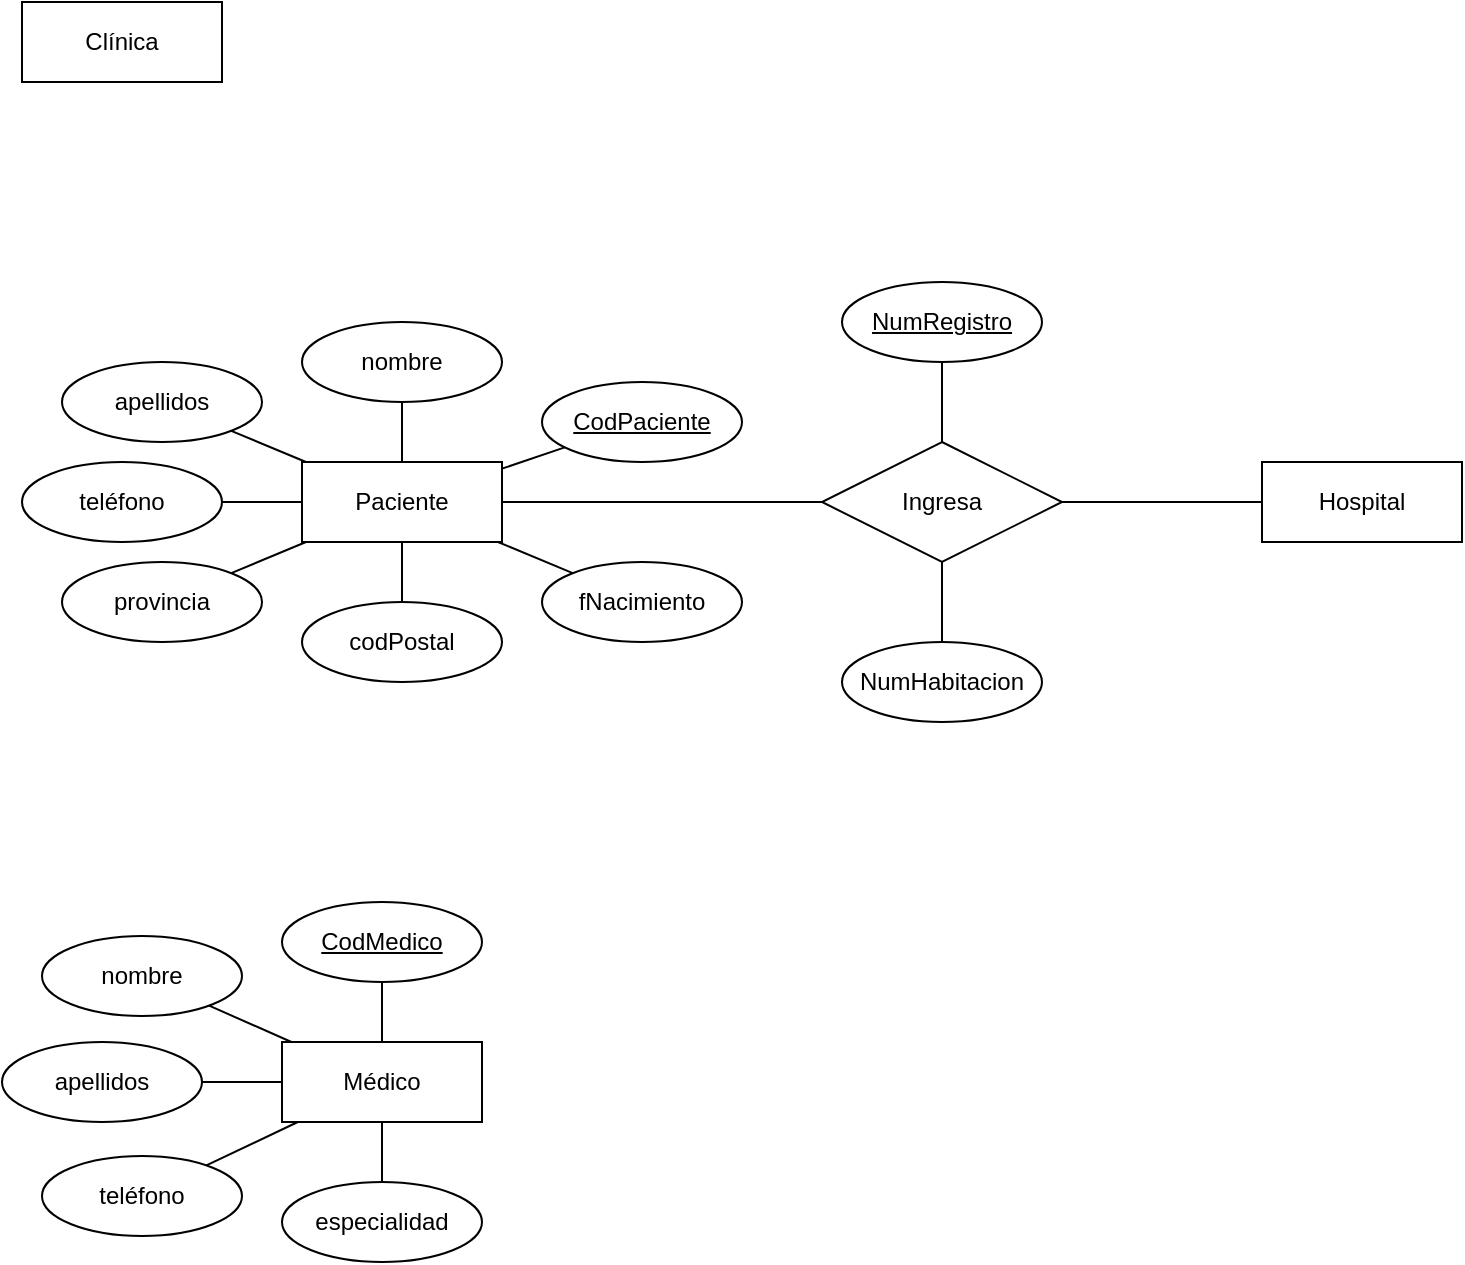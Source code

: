<mxfile version="24.8.1">
  <diagram name="Página-1" id="OM9QJlv7rs2KJ2Hx93Fb">
    <mxGraphModel dx="555" dy="876" grid="1" gridSize="10" guides="1" tooltips="1" connect="1" arrows="1" fold="1" page="1" pageScale="1" pageWidth="827" pageHeight="1169" math="0" shadow="0">
      <root>
        <mxCell id="0" />
        <mxCell id="1" parent="0" />
        <mxCell id="q-Yn26P4vF6KLxeXFJKJ-1" value="Clínica" style="whiteSpace=wrap;html=1;align=center;" vertex="1" parent="1">
          <mxGeometry x="50" y="70" width="100" height="40" as="geometry" />
        </mxCell>
        <mxCell id="q-Yn26P4vF6KLxeXFJKJ-2" value="Paciente" style="whiteSpace=wrap;html=1;align=center;" vertex="1" parent="1">
          <mxGeometry x="190" y="300" width="100" height="40" as="geometry" />
        </mxCell>
        <mxCell id="q-Yn26P4vF6KLxeXFJKJ-3" value="nombre" style="ellipse;whiteSpace=wrap;html=1;align=center;" vertex="1" parent="1">
          <mxGeometry x="190" y="230" width="100" height="40" as="geometry" />
        </mxCell>
        <mxCell id="q-Yn26P4vF6KLxeXFJKJ-4" value="" style="endArrow=none;html=1;rounded=0;" edge="1" parent="1" source="q-Yn26P4vF6KLxeXFJKJ-2" target="q-Yn26P4vF6KLxeXFJKJ-3">
          <mxGeometry relative="1" as="geometry">
            <mxPoint x="200" y="470" as="sourcePoint" />
            <mxPoint x="360" y="470" as="targetPoint" />
          </mxGeometry>
        </mxCell>
        <mxCell id="q-Yn26P4vF6KLxeXFJKJ-5" value="CodPaciente" style="ellipse;whiteSpace=wrap;html=1;align=center;fontStyle=4;" vertex="1" parent="1">
          <mxGeometry x="310" y="260" width="100" height="40" as="geometry" />
        </mxCell>
        <mxCell id="q-Yn26P4vF6KLxeXFJKJ-6" value="" style="endArrow=none;html=1;rounded=0;" edge="1" parent="1" source="q-Yn26P4vF6KLxeXFJKJ-5" target="q-Yn26P4vF6KLxeXFJKJ-2">
          <mxGeometry relative="1" as="geometry">
            <mxPoint x="228" y="310" as="sourcePoint" />
            <mxPoint x="170" y="258" as="targetPoint" />
          </mxGeometry>
        </mxCell>
        <mxCell id="q-Yn26P4vF6KLxeXFJKJ-7" value="apellidos" style="ellipse;whiteSpace=wrap;html=1;align=center;" vertex="1" parent="1">
          <mxGeometry x="70" y="250" width="100" height="40" as="geometry" />
        </mxCell>
        <mxCell id="q-Yn26P4vF6KLxeXFJKJ-8" value="" style="endArrow=none;html=1;rounded=0;" edge="1" parent="1" target="q-Yn26P4vF6KLxeXFJKJ-7" source="q-Yn26P4vF6KLxeXFJKJ-2">
          <mxGeometry relative="1" as="geometry">
            <mxPoint x="204" y="420" as="sourcePoint" />
            <mxPoint x="346" y="590" as="targetPoint" />
          </mxGeometry>
        </mxCell>
        <mxCell id="q-Yn26P4vF6KLxeXFJKJ-9" value="teléfono" style="ellipse;whiteSpace=wrap;html=1;align=center;" vertex="1" parent="1">
          <mxGeometry x="50" y="300" width="100" height="40" as="geometry" />
        </mxCell>
        <mxCell id="q-Yn26P4vF6KLxeXFJKJ-10" value="" style="endArrow=none;html=1;rounded=0;" edge="1" parent="1" target="q-Yn26P4vF6KLxeXFJKJ-9" source="q-Yn26P4vF6KLxeXFJKJ-2">
          <mxGeometry relative="1" as="geometry">
            <mxPoint x="190" y="367" as="sourcePoint" />
            <mxPoint x="346" y="650" as="targetPoint" />
          </mxGeometry>
        </mxCell>
        <mxCell id="q-Yn26P4vF6KLxeXFJKJ-11" value="provincia" style="ellipse;whiteSpace=wrap;html=1;align=center;" vertex="1" parent="1">
          <mxGeometry x="70" y="350" width="100" height="40" as="geometry" />
        </mxCell>
        <mxCell id="q-Yn26P4vF6KLxeXFJKJ-12" value="" style="endArrow=none;html=1;rounded=0;" edge="1" parent="1" target="q-Yn26P4vF6KLxeXFJKJ-11" source="q-Yn26P4vF6KLxeXFJKJ-2">
          <mxGeometry relative="1" as="geometry">
            <mxPoint x="220" y="383" as="sourcePoint" />
            <mxPoint x="376" y="700" as="targetPoint" />
          </mxGeometry>
        </mxCell>
        <mxCell id="q-Yn26P4vF6KLxeXFJKJ-13" value="codPostal" style="ellipse;whiteSpace=wrap;html=1;align=center;" vertex="1" parent="1">
          <mxGeometry x="190" y="370" width="100" height="40" as="geometry" />
        </mxCell>
        <mxCell id="q-Yn26P4vF6KLxeXFJKJ-14" value="" style="endArrow=none;html=1;rounded=0;" edge="1" parent="1" target="q-Yn26P4vF6KLxeXFJKJ-13" source="q-Yn26P4vF6KLxeXFJKJ-2">
          <mxGeometry relative="1" as="geometry">
            <mxPoint x="339" y="340" as="sourcePoint" />
            <mxPoint x="486" y="703" as="targetPoint" />
          </mxGeometry>
        </mxCell>
        <mxCell id="q-Yn26P4vF6KLxeXFJKJ-15" value="fNacimiento" style="ellipse;whiteSpace=wrap;html=1;align=center;" vertex="1" parent="1">
          <mxGeometry x="310" y="350" width="100" height="40" as="geometry" />
        </mxCell>
        <mxCell id="q-Yn26P4vF6KLxeXFJKJ-16" value="" style="endArrow=none;html=1;rounded=0;" edge="1" parent="1" target="q-Yn26P4vF6KLxeXFJKJ-15" source="q-Yn26P4vF6KLxeXFJKJ-2">
          <mxGeometry relative="1" as="geometry">
            <mxPoint x="348" y="330" as="sourcePoint" />
            <mxPoint x="589" y="693" as="targetPoint" />
          </mxGeometry>
        </mxCell>
        <mxCell id="q-Yn26P4vF6KLxeXFJKJ-17" value="Ingresa" style="shape=rhombus;perimeter=rhombusPerimeter;whiteSpace=wrap;html=1;align=center;" vertex="1" parent="1">
          <mxGeometry x="450" y="290" width="120" height="60" as="geometry" />
        </mxCell>
        <mxCell id="q-Yn26P4vF6KLxeXFJKJ-18" value="" style="endArrow=none;html=1;rounded=0;" edge="1" parent="1" source="q-Yn26P4vF6KLxeXFJKJ-2" target="q-Yn26P4vF6KLxeXFJKJ-17">
          <mxGeometry relative="1" as="geometry">
            <mxPoint x="284" y="350" as="sourcePoint" />
            <mxPoint x="345" y="386" as="targetPoint" />
          </mxGeometry>
        </mxCell>
        <mxCell id="q-Yn26P4vF6KLxeXFJKJ-19" value="Médico" style="whiteSpace=wrap;html=1;align=center;" vertex="1" parent="1">
          <mxGeometry x="180" y="590" width="100" height="40" as="geometry" />
        </mxCell>
        <mxCell id="q-Yn26P4vF6KLxeXFJKJ-20" value="nombre" style="ellipse;whiteSpace=wrap;html=1;align=center;" vertex="1" parent="1">
          <mxGeometry x="60" y="537" width="100" height="40" as="geometry" />
        </mxCell>
        <mxCell id="q-Yn26P4vF6KLxeXFJKJ-21" value="" style="endArrow=none;html=1;rounded=0;" edge="1" parent="1" source="q-Yn26P4vF6KLxeXFJKJ-19" target="q-Yn26P4vF6KLxeXFJKJ-20">
          <mxGeometry relative="1" as="geometry">
            <mxPoint x="190" y="760" as="sourcePoint" />
            <mxPoint x="350" y="760" as="targetPoint" />
          </mxGeometry>
        </mxCell>
        <mxCell id="q-Yn26P4vF6KLxeXFJKJ-22" value="CodMedico" style="ellipse;whiteSpace=wrap;html=1;align=center;fontStyle=4;" vertex="1" parent="1">
          <mxGeometry x="180" y="520" width="100" height="40" as="geometry" />
        </mxCell>
        <mxCell id="q-Yn26P4vF6KLxeXFJKJ-23" value="" style="endArrow=none;html=1;rounded=0;" edge="1" parent="1" source="q-Yn26P4vF6KLxeXFJKJ-22" target="q-Yn26P4vF6KLxeXFJKJ-19">
          <mxGeometry relative="1" as="geometry">
            <mxPoint x="218" y="600" as="sourcePoint" />
            <mxPoint x="160" y="548" as="targetPoint" />
          </mxGeometry>
        </mxCell>
        <mxCell id="q-Yn26P4vF6KLxeXFJKJ-24" value="apellidos" style="ellipse;whiteSpace=wrap;html=1;align=center;" vertex="1" parent="1">
          <mxGeometry x="40" y="590" width="100" height="40" as="geometry" />
        </mxCell>
        <mxCell id="q-Yn26P4vF6KLxeXFJKJ-25" value="" style="endArrow=none;html=1;rounded=0;" edge="1" parent="1" source="q-Yn26P4vF6KLxeXFJKJ-19" target="q-Yn26P4vF6KLxeXFJKJ-24">
          <mxGeometry relative="1" as="geometry">
            <mxPoint x="194" y="710" as="sourcePoint" />
            <mxPoint x="336" y="880" as="targetPoint" />
          </mxGeometry>
        </mxCell>
        <mxCell id="q-Yn26P4vF6KLxeXFJKJ-26" value="teléfono" style="ellipse;whiteSpace=wrap;html=1;align=center;" vertex="1" parent="1">
          <mxGeometry x="60" y="647" width="100" height="40" as="geometry" />
        </mxCell>
        <mxCell id="q-Yn26P4vF6KLxeXFJKJ-27" value="" style="endArrow=none;html=1;rounded=0;" edge="1" parent="1" source="q-Yn26P4vF6KLxeXFJKJ-19" target="q-Yn26P4vF6KLxeXFJKJ-26">
          <mxGeometry relative="1" as="geometry">
            <mxPoint x="180" y="657" as="sourcePoint" />
            <mxPoint x="336" y="940" as="targetPoint" />
          </mxGeometry>
        </mxCell>
        <mxCell id="q-Yn26P4vF6KLxeXFJKJ-32" value="especialidad" style="ellipse;whiteSpace=wrap;html=1;align=center;" vertex="1" parent="1">
          <mxGeometry x="180" y="660" width="100" height="40" as="geometry" />
        </mxCell>
        <mxCell id="q-Yn26P4vF6KLxeXFJKJ-33" value="" style="endArrow=none;html=1;rounded=0;" edge="1" parent="1" source="q-Yn26P4vF6KLxeXFJKJ-19" target="q-Yn26P4vF6KLxeXFJKJ-32">
          <mxGeometry relative="1" as="geometry">
            <mxPoint x="338" y="620" as="sourcePoint" />
            <mxPoint x="579" y="983" as="targetPoint" />
          </mxGeometry>
        </mxCell>
        <mxCell id="q-Yn26P4vF6KLxeXFJKJ-34" value="Hospital" style="whiteSpace=wrap;html=1;align=center;" vertex="1" parent="1">
          <mxGeometry x="670" y="300" width="100" height="40" as="geometry" />
        </mxCell>
        <mxCell id="q-Yn26P4vF6KLxeXFJKJ-35" value="" style="endArrow=none;html=1;rounded=0;" edge="1" parent="1" source="q-Yn26P4vF6KLxeXFJKJ-17" target="q-Yn26P4vF6KLxeXFJKJ-34">
          <mxGeometry relative="1" as="geometry">
            <mxPoint x="540" y="410" as="sourcePoint" />
            <mxPoint x="700" y="410" as="targetPoint" />
          </mxGeometry>
        </mxCell>
        <mxCell id="q-Yn26P4vF6KLxeXFJKJ-37" value="NumRegistro" style="ellipse;whiteSpace=wrap;html=1;align=center;fontStyle=4;" vertex="1" parent="1">
          <mxGeometry x="460" y="210" width="100" height="40" as="geometry" />
        </mxCell>
        <mxCell id="q-Yn26P4vF6KLxeXFJKJ-38" value="" style="endArrow=none;html=1;rounded=0;" edge="1" parent="1" source="q-Yn26P4vF6KLxeXFJKJ-37" target="q-Yn26P4vF6KLxeXFJKJ-17">
          <mxGeometry relative="1" as="geometry">
            <mxPoint x="540" y="460" as="sourcePoint" />
            <mxPoint x="700" y="460" as="targetPoint" />
          </mxGeometry>
        </mxCell>
        <mxCell id="q-Yn26P4vF6KLxeXFJKJ-39" value="NumHabitacion" style="ellipse;whiteSpace=wrap;html=1;align=center;" vertex="1" parent="1">
          <mxGeometry x="460" y="390" width="100" height="40" as="geometry" />
        </mxCell>
        <mxCell id="q-Yn26P4vF6KLxeXFJKJ-40" value="" style="endArrow=none;html=1;rounded=0;" edge="1" parent="1" source="q-Yn26P4vF6KLxeXFJKJ-17" target="q-Yn26P4vF6KLxeXFJKJ-39">
          <mxGeometry relative="1" as="geometry">
            <mxPoint x="520" y="310" as="sourcePoint" />
            <mxPoint x="520" y="300" as="targetPoint" />
          </mxGeometry>
        </mxCell>
      </root>
    </mxGraphModel>
  </diagram>
</mxfile>
